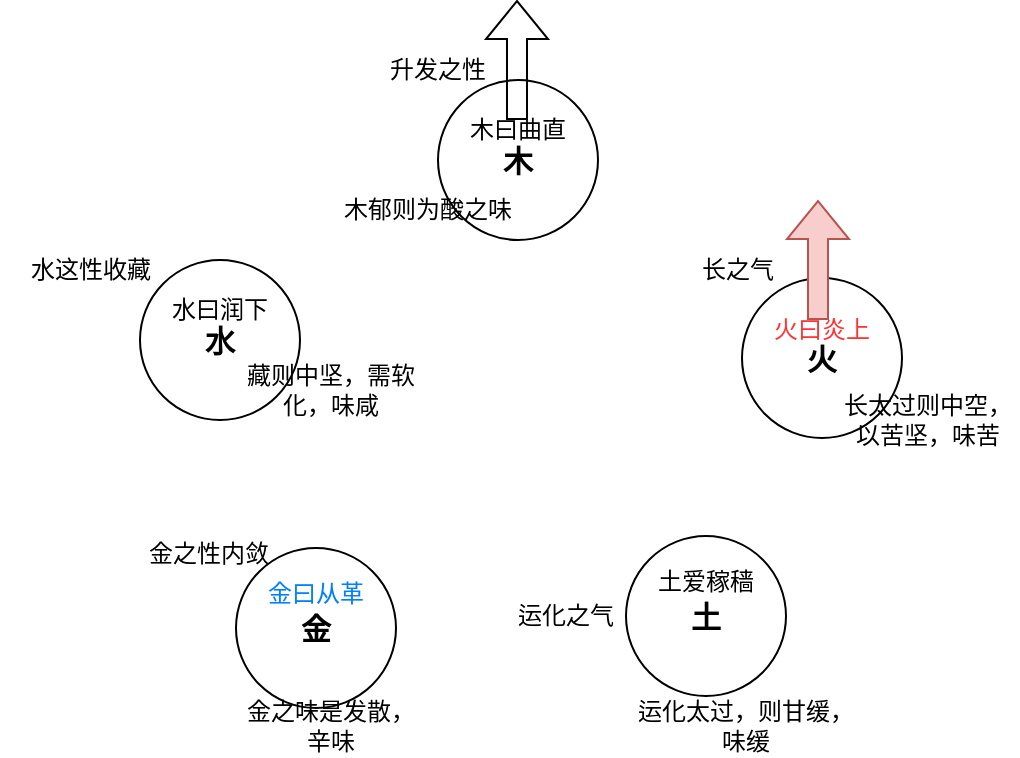 <mxfile version="24.3.1" type="github">
  <diagram name="第 1 页" id="LEKH_kKG_Xfu-7bLd4T4">
    <mxGraphModel dx="1114" dy="592" grid="1" gridSize="10" guides="1" tooltips="1" connect="1" arrows="1" fold="1" page="1" pageScale="1" pageWidth="827" pageHeight="1169" math="0" shadow="0">
      <root>
        <mxCell id="0" />
        <mxCell id="1" parent="0" />
        <mxCell id="NtH16s4Asz1sSBzWZuVo-2" value="金" style="ellipse;whiteSpace=wrap;html=1;aspect=fixed;fontSize=15;fontStyle=1" vertex="1" parent="1">
          <mxGeometry x="239" y="324" width="80" height="80" as="geometry" />
        </mxCell>
        <mxCell id="NtH16s4Asz1sSBzWZuVo-3" value="水" style="ellipse;whiteSpace=wrap;html=1;aspect=fixed;fontSize=15;fontStyle=1" vertex="1" parent="1">
          <mxGeometry x="191" y="180" width="80" height="80" as="geometry" />
        </mxCell>
        <mxCell id="NtH16s4Asz1sSBzWZuVo-4" value="火" style="ellipse;whiteSpace=wrap;html=1;aspect=fixed;fontSize=15;fontStyle=1" vertex="1" parent="1">
          <mxGeometry x="492" y="189" width="80" height="80" as="geometry" />
        </mxCell>
        <mxCell id="NtH16s4Asz1sSBzWZuVo-5" value="木" style="ellipse;whiteSpace=wrap;html=1;aspect=fixed;fontSize=15;fontStyle=1" vertex="1" parent="1">
          <mxGeometry x="340" y="90" width="80" height="80" as="geometry" />
        </mxCell>
        <mxCell id="NtH16s4Asz1sSBzWZuVo-6" value="土" style="ellipse;whiteSpace=wrap;html=1;aspect=fixed;fontSize=15;fontStyle=1" vertex="1" parent="1">
          <mxGeometry x="434" y="318" width="80" height="80" as="geometry" />
        </mxCell>
        <mxCell id="NtH16s4Asz1sSBzWZuVo-7" value="木曰曲直" style="text;html=1;align=center;verticalAlign=middle;whiteSpace=wrap;rounded=0;" vertex="1" parent="1">
          <mxGeometry x="350" y="100" width="60" height="30" as="geometry" />
        </mxCell>
        <mxCell id="NtH16s4Asz1sSBzWZuVo-8" value="火曰炎上" style="text;html=1;align=center;verticalAlign=middle;whiteSpace=wrap;rounded=0;fontColor=#FF3333;" vertex="1" parent="1">
          <mxGeometry x="502" y="200" width="60" height="30" as="geometry" />
        </mxCell>
        <mxCell id="NtH16s4Asz1sSBzWZuVo-9" value="土爱稼穑" style="text;html=1;align=center;verticalAlign=middle;whiteSpace=wrap;rounded=0;" vertex="1" parent="1">
          <mxGeometry x="444" y="326" width="60" height="30" as="geometry" />
        </mxCell>
        <mxCell id="NtH16s4Asz1sSBzWZuVo-10" value="金曰从革" style="text;html=1;align=center;verticalAlign=middle;whiteSpace=wrap;rounded=0;fontColor=#007FFF;" vertex="1" parent="1">
          <mxGeometry x="249" y="332" width="60" height="30" as="geometry" />
        </mxCell>
        <mxCell id="NtH16s4Asz1sSBzWZuVo-11" value="水曰润下" style="text;html=1;align=center;verticalAlign=middle;whiteSpace=wrap;rounded=0;" vertex="1" parent="1">
          <mxGeometry x="201" y="190" width="60" height="30" as="geometry" />
        </mxCell>
        <mxCell id="NtH16s4Asz1sSBzWZuVo-12" value="" style="shape=flexArrow;endArrow=classic;html=1;rounded=0;" edge="1" parent="1">
          <mxGeometry width="50" height="50" relative="1" as="geometry">
            <mxPoint x="379.5" y="110" as="sourcePoint" />
            <mxPoint x="379.5" y="50" as="targetPoint" />
          </mxGeometry>
        </mxCell>
        <mxCell id="NtH16s4Asz1sSBzWZuVo-13" value="升发之性" style="text;html=1;align=center;verticalAlign=middle;whiteSpace=wrap;rounded=0;" vertex="1" parent="1">
          <mxGeometry x="310" y="70" width="60" height="30" as="geometry" />
        </mxCell>
        <mxCell id="NtH16s4Asz1sSBzWZuVo-14" value="木郁则为酸之味" style="text;html=1;align=center;verticalAlign=middle;whiteSpace=wrap;rounded=0;" vertex="1" parent="1">
          <mxGeometry x="290" y="140" width="90" height="30" as="geometry" />
        </mxCell>
        <mxCell id="NtH16s4Asz1sSBzWZuVo-15" value="" style="shape=flexArrow;endArrow=classic;html=1;rounded=0;fillColor=#f8cecc;strokeColor=#b85450;" edge="1" parent="1">
          <mxGeometry width="50" height="50" relative="1" as="geometry">
            <mxPoint x="530" y="210" as="sourcePoint" />
            <mxPoint x="530" y="150" as="targetPoint" />
          </mxGeometry>
        </mxCell>
        <mxCell id="NtH16s4Asz1sSBzWZuVo-16" value="长之气" style="text;html=1;align=center;verticalAlign=middle;whiteSpace=wrap;rounded=0;" vertex="1" parent="1">
          <mxGeometry x="460" y="170" width="60" height="30" as="geometry" />
        </mxCell>
        <mxCell id="NtH16s4Asz1sSBzWZuVo-17" value="长太过则中空，以苦坚，味苦" style="text;html=1;align=center;verticalAlign=middle;whiteSpace=wrap;rounded=0;" vertex="1" parent="1">
          <mxGeometry x="540" y="230" width="90" height="60" as="geometry" />
        </mxCell>
        <mxCell id="NtH16s4Asz1sSBzWZuVo-18" value="运化之气" style="text;html=1;align=center;verticalAlign=middle;whiteSpace=wrap;rounded=0;" vertex="1" parent="1">
          <mxGeometry x="374" y="343" width="60" height="30" as="geometry" />
        </mxCell>
        <mxCell id="NtH16s4Asz1sSBzWZuVo-19" value="运化太过，则甘缓，味缓" style="text;html=1;align=center;verticalAlign=middle;whiteSpace=wrap;rounded=0;" vertex="1" parent="1">
          <mxGeometry x="434" y="398" width="120" height="30" as="geometry" />
        </mxCell>
        <mxCell id="NtH16s4Asz1sSBzWZuVo-20" value="金之性内敛" style="text;html=1;align=center;verticalAlign=middle;whiteSpace=wrap;rounded=0;" vertex="1" parent="1">
          <mxGeometry x="180" y="312" width="91" height="30" as="geometry" />
        </mxCell>
        <mxCell id="NtH16s4Asz1sSBzWZuVo-21" value="金之味是发散，辛味" style="text;html=1;align=center;verticalAlign=middle;whiteSpace=wrap;rounded=0;" vertex="1" parent="1">
          <mxGeometry x="241" y="398" width="91" height="30" as="geometry" />
        </mxCell>
        <mxCell id="NtH16s4Asz1sSBzWZuVo-22" value="水这性收藏" style="text;html=1;align=center;verticalAlign=middle;whiteSpace=wrap;rounded=0;" vertex="1" parent="1">
          <mxGeometry x="121" y="170" width="91" height="30" as="geometry" />
        </mxCell>
        <mxCell id="NtH16s4Asz1sSBzWZuVo-23" value="藏则中坚，需软化，味咸" style="text;html=1;align=center;verticalAlign=middle;whiteSpace=wrap;rounded=0;" vertex="1" parent="1">
          <mxGeometry x="241" y="230" width="91" height="30" as="geometry" />
        </mxCell>
      </root>
    </mxGraphModel>
  </diagram>
</mxfile>
